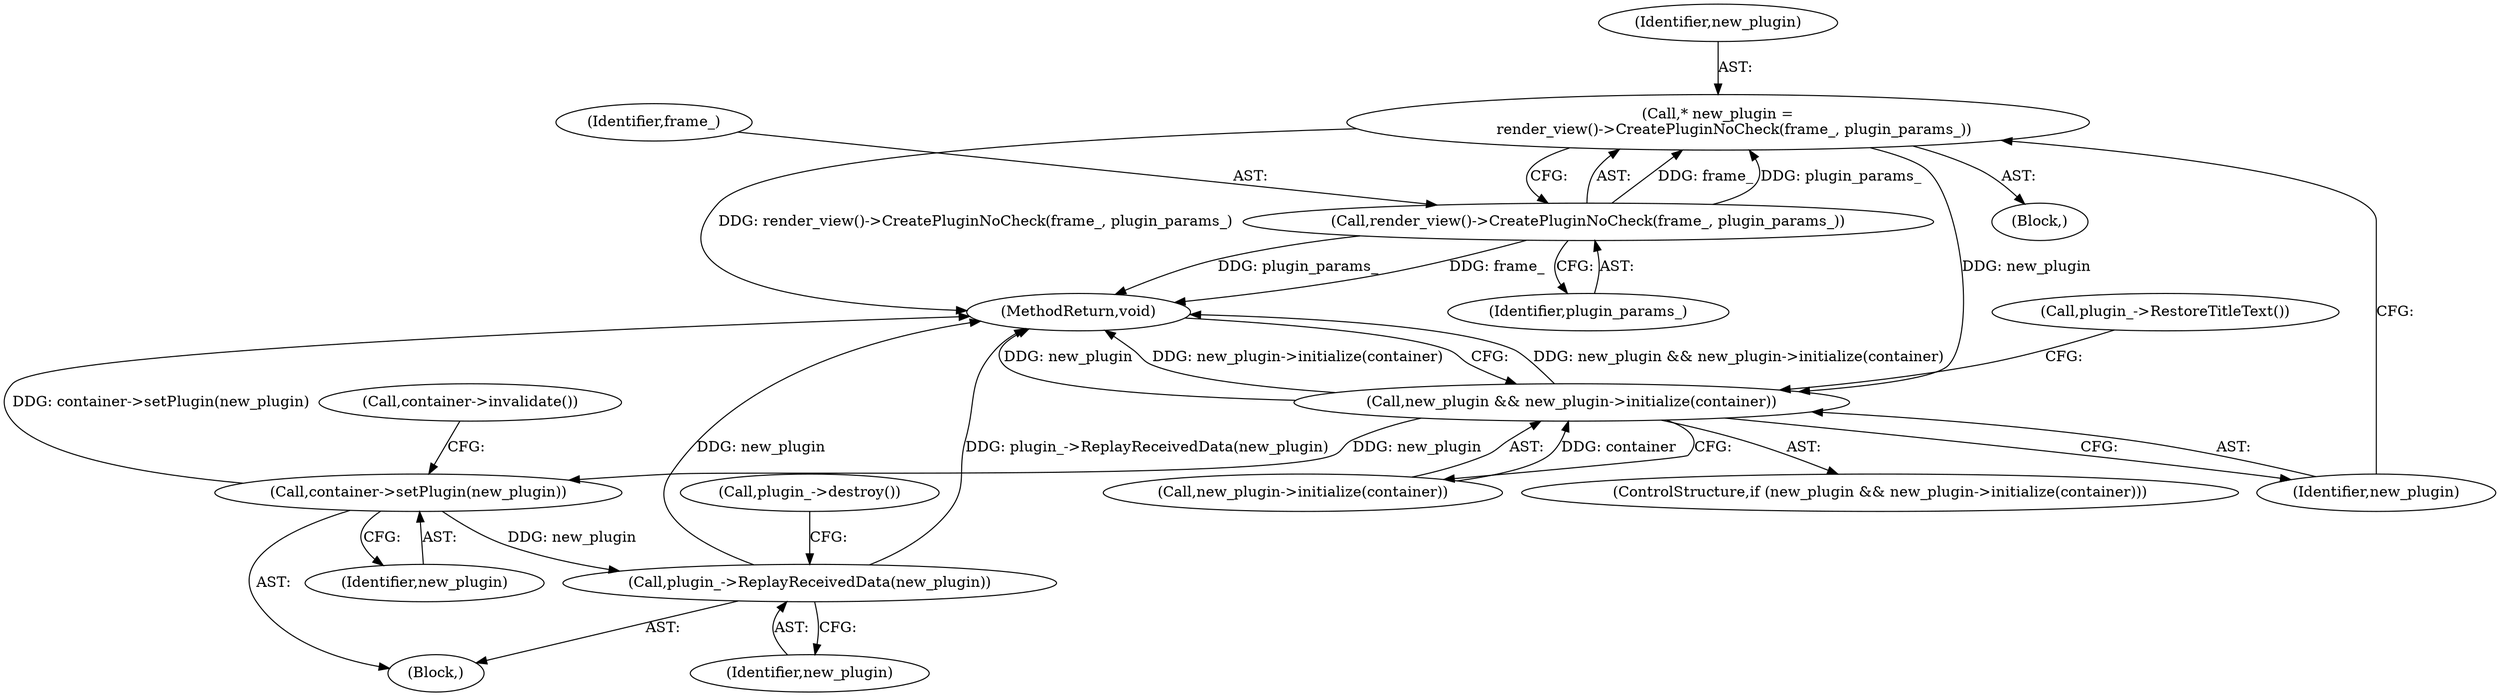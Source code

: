 digraph "0_Chrome_0c5e07b0a63a5aea8ab0c2b50177b4c99e7c9538@pointer" {
"1000112" [label="(Call,* new_plugin =\n       render_view()->CreatePluginNoCheck(frame_, plugin_params_))"];
"1000114" [label="(Call,render_view()->CreatePluginNoCheck(frame_, plugin_params_))"];
"1000118" [label="(Call,new_plugin && new_plugin->initialize(container))"];
"1000124" [label="(Call,container->setPlugin(new_plugin))"];
"1000128" [label="(Call,plugin_->ReplayReceivedData(new_plugin))"];
"1000126" [label="(Call,container->invalidate())"];
"1000118" [label="(Call,new_plugin && new_plugin->initialize(container))"];
"1000117" [label="(ControlStructure,if (new_plugin && new_plugin->initialize(container)))"];
"1000130" [label="(Call,plugin_->destroy())"];
"1000129" [label="(Identifier,new_plugin)"];
"1000112" [label="(Call,* new_plugin =\n       render_view()->CreatePluginNoCheck(frame_, plugin_params_))"];
"1000131" [label="(MethodReturn,void)"];
"1000113" [label="(Identifier,new_plugin)"];
"1000119" [label="(Identifier,new_plugin)"];
"1000120" [label="(Call,new_plugin->initialize(container))"];
"1000123" [label="(Call,plugin_->RestoreTitleText())"];
"1000124" [label="(Call,container->setPlugin(new_plugin))"];
"1000125" [label="(Identifier,new_plugin)"];
"1000128" [label="(Call,plugin_->ReplayReceivedData(new_plugin))"];
"1000101" [label="(Block,)"];
"1000116" [label="(Identifier,plugin_params_)"];
"1000114" [label="(Call,render_view()->CreatePluginNoCheck(frame_, plugin_params_))"];
"1000122" [label="(Block,)"];
"1000115" [label="(Identifier,frame_)"];
"1000112" -> "1000101"  [label="AST: "];
"1000112" -> "1000114"  [label="CFG: "];
"1000113" -> "1000112"  [label="AST: "];
"1000114" -> "1000112"  [label="AST: "];
"1000119" -> "1000112"  [label="CFG: "];
"1000112" -> "1000131"  [label="DDG: render_view()->CreatePluginNoCheck(frame_, plugin_params_)"];
"1000114" -> "1000112"  [label="DDG: frame_"];
"1000114" -> "1000112"  [label="DDG: plugin_params_"];
"1000112" -> "1000118"  [label="DDG: new_plugin"];
"1000114" -> "1000116"  [label="CFG: "];
"1000115" -> "1000114"  [label="AST: "];
"1000116" -> "1000114"  [label="AST: "];
"1000114" -> "1000131"  [label="DDG: plugin_params_"];
"1000114" -> "1000131"  [label="DDG: frame_"];
"1000118" -> "1000117"  [label="AST: "];
"1000118" -> "1000119"  [label="CFG: "];
"1000118" -> "1000120"  [label="CFG: "];
"1000119" -> "1000118"  [label="AST: "];
"1000120" -> "1000118"  [label="AST: "];
"1000123" -> "1000118"  [label="CFG: "];
"1000131" -> "1000118"  [label="CFG: "];
"1000118" -> "1000131"  [label="DDG: new_plugin && new_plugin->initialize(container)"];
"1000118" -> "1000131"  [label="DDG: new_plugin"];
"1000118" -> "1000131"  [label="DDG: new_plugin->initialize(container)"];
"1000120" -> "1000118"  [label="DDG: container"];
"1000118" -> "1000124"  [label="DDG: new_plugin"];
"1000124" -> "1000122"  [label="AST: "];
"1000124" -> "1000125"  [label="CFG: "];
"1000125" -> "1000124"  [label="AST: "];
"1000126" -> "1000124"  [label="CFG: "];
"1000124" -> "1000131"  [label="DDG: container->setPlugin(new_plugin)"];
"1000124" -> "1000128"  [label="DDG: new_plugin"];
"1000128" -> "1000122"  [label="AST: "];
"1000128" -> "1000129"  [label="CFG: "];
"1000129" -> "1000128"  [label="AST: "];
"1000130" -> "1000128"  [label="CFG: "];
"1000128" -> "1000131"  [label="DDG: plugin_->ReplayReceivedData(new_plugin)"];
"1000128" -> "1000131"  [label="DDG: new_plugin"];
}
